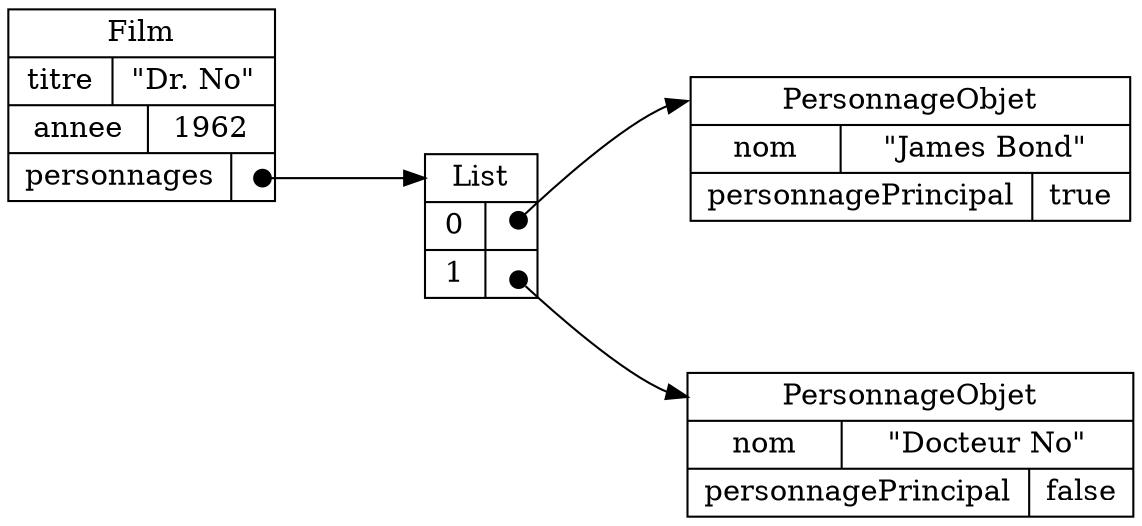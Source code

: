 digraph "Film" {
graph ["rankdir"="LR","compound"="true","ranksep"="1.0","nodesep"="1.0"]
"/" ["label"="<_C>Film|{titre|\"Dr. No\"}|{annee|1962}|{personnages|<personnages_personnages>}","style"="filled","fillcolor"="white","shape"="record"]
"/personnages" ["label"="<_C>List|{0|<0_0>}|{1|<1_1>}","style"="filled","fillcolor"="white","shape"="record"]
"/personnages/0" ["label"="<_C>PersonnageObjet|{nom|\"James Bond\"}|{personnagePrincipal|true}","style"="filled","fillcolor"="white","shape"="record"]
"/personnages/1" ["label"="<_C>PersonnageObjet|{nom|\"Docteur No\"}|{personnagePrincipal|false}","style"="filled","fillcolor"="white","shape"="record"]
"/":"personnages_personnages":c -> "/personnages":"_C" ["tailclip"="false","arrowtail"="dot","dir"="both","label"=""]
"/personnages":"1_1":c -> "/personnages/1":"_C" ["tailclip"="false","arrowtail"="dot","dir"="both","label"=""]
"/personnages":"0_0":c -> "/personnages/0":"_C" ["tailclip"="false","arrowtail"="dot","dir"="both","label"=""]
}